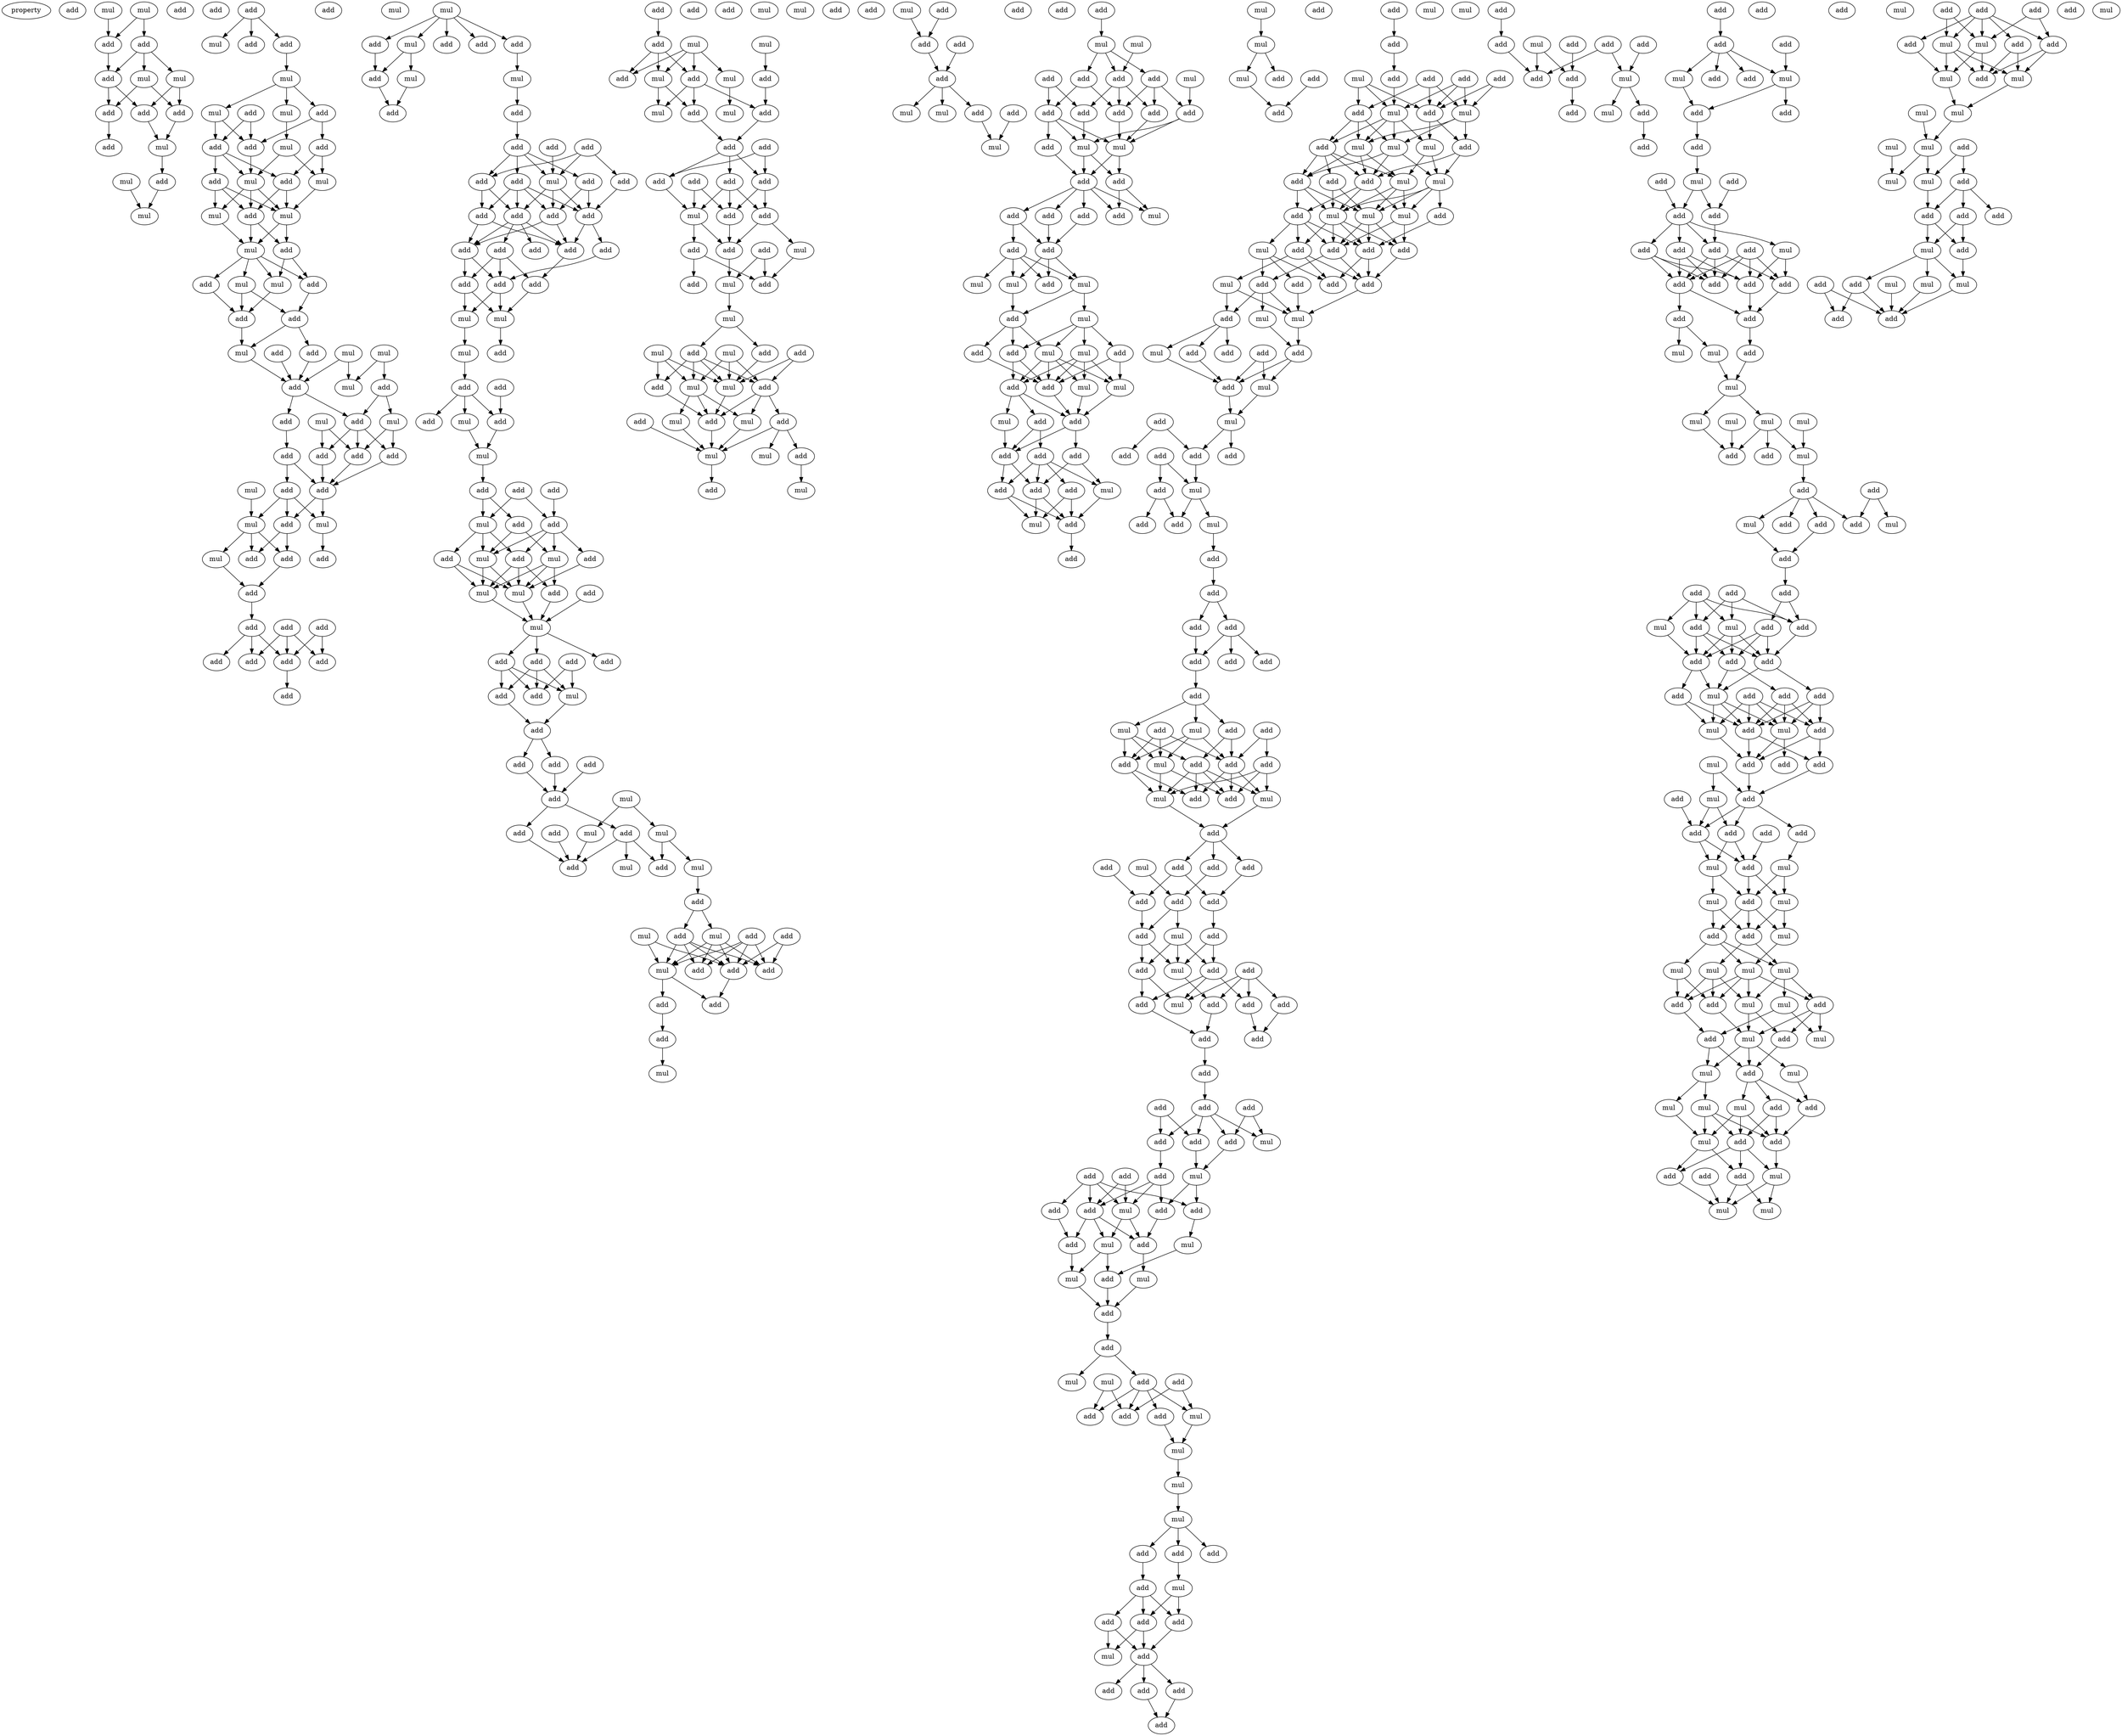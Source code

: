 digraph {
    node [fontcolor=black]
    property [mul=2,lf=1.5]
    0 [ label = add ];
    1 [ label = mul ];
    2 [ label = mul ];
    3 [ label = add ];
    4 [ label = add ];
    5 [ label = mul ];
    6 [ label = add ];
    7 [ label = mul ];
    8 [ label = add ];
    9 [ label = add ];
    10 [ label = add ];
    11 [ label = add ];
    12 [ label = mul ];
    13 [ label = mul ];
    14 [ label = add ];
    15 [ label = add ];
    16 [ label = mul ];
    17 [ label = add ];
    18 [ label = add ];
    19 [ label = mul ];
    20 [ label = add ];
    21 [ label = add ];
    22 [ label = add ];
    23 [ label = mul ];
    24 [ label = mul ];
    25 [ label = add ];
    26 [ label = mul ];
    27 [ label = add ];
    28 [ label = mul ];
    29 [ label = add ];
    30 [ label = add ];
    31 [ label = add ];
    32 [ label = add ];
    33 [ label = add ];
    34 [ label = mul ];
    35 [ label = mul ];
    36 [ label = mul ];
    37 [ label = add ];
    38 [ label = mul ];
    39 [ label = add ];
    40 [ label = mul ];
    41 [ label = add ];
    42 [ label = mul ];
    43 [ label = add ];
    44 [ label = mul ];
    45 [ label = mul ];
    46 [ label = add ];
    47 [ label = add ];
    48 [ label = mul ];
    49 [ label = add ];
    50 [ label = mul ];
    51 [ label = mul ];
    52 [ label = add ];
    53 [ label = add ];
    54 [ label = add ];
    55 [ label = mul ];
    56 [ label = add ];
    57 [ label = add ];
    58 [ label = mul ];
    59 [ label = mul ];
    60 [ label = add ];
    61 [ label = add ];
    62 [ label = add ];
    63 [ label = add ];
    64 [ label = add ];
    65 [ label = mul ];
    66 [ label = add ];
    67 [ label = add ];
    68 [ label = mul ];
    69 [ label = mul ];
    70 [ label = add ];
    71 [ label = add ];
    72 [ label = mul ];
    73 [ label = add ];
    74 [ label = add ];
    75 [ label = add ];
    76 [ label = add ];
    77 [ label = add ];
    78 [ label = add ];
    79 [ label = add ];
    80 [ label = add ];
    81 [ label = add ];
    82 [ label = add ];
    83 [ label = mul ];
    84 [ label = mul ];
    85 [ label = add ];
    86 [ label = add ];
    87 [ label = add ];
    88 [ label = add ];
    89 [ label = add ];
    90 [ label = mul ];
    91 [ label = mul ];
    92 [ label = add ];
    93 [ label = add ];
    94 [ label = add ];
    95 [ label = add ];
    96 [ label = add ];
    97 [ label = add ];
    98 [ label = mul ];
    99 [ label = add ];
    100 [ label = add ];
    101 [ label = add ];
    102 [ label = add ];
    103 [ label = add ];
    104 [ label = add ];
    105 [ label = add ];
    106 [ label = add ];
    107 [ label = add ];
    108 [ label = add ];
    109 [ label = add ];
    110 [ label = add ];
    111 [ label = add ];
    112 [ label = add ];
    113 [ label = add ];
    114 [ label = mul ];
    115 [ label = mul ];
    116 [ label = mul ];
    117 [ label = add ];
    118 [ label = add ];
    119 [ label = add ];
    120 [ label = add ];
    121 [ label = add ];
    122 [ label = mul ];
    123 [ label = mul ];
    124 [ label = add ];
    125 [ label = add ];
    126 [ label = add ];
    127 [ label = mul ];
    128 [ label = add ];
    129 [ label = add ];
    130 [ label = add ];
    131 [ label = mul ];
    132 [ label = add ];
    133 [ label = add ];
    134 [ label = mul ];
    135 [ label = add ];
    136 [ label = mul ];
    137 [ label = add ];
    138 [ label = mul ];
    139 [ label = mul ];
    140 [ label = add ];
    141 [ label = add ];
    142 [ label = add ];
    143 [ label = add ];
    144 [ label = add ];
    145 [ label = mul ];
    146 [ label = add ];
    147 [ label = add ];
    148 [ label = add ];
    149 [ label = add ];
    150 [ label = add ];
    151 [ label = add ];
    152 [ label = mul ];
    153 [ label = mul ];
    154 [ label = add ];
    155 [ label = add ];
    156 [ label = mul ];
    157 [ label = add ];
    158 [ label = add ];
    159 [ label = mul ];
    160 [ label = mul ];
    161 [ label = add ];
    162 [ label = add ];
    163 [ label = mul ];
    164 [ label = mul ];
    165 [ label = add ];
    166 [ label = add ];
    167 [ label = add ];
    168 [ label = mul ];
    169 [ label = add ];
    170 [ label = add ];
    171 [ label = add ];
    172 [ label = add ];
    173 [ label = add ];
    174 [ label = add ];
    175 [ label = mul ];
    176 [ label = add ];
    177 [ label = add ];
    178 [ label = mul ];
    179 [ label = mul ];
    180 [ label = add ];
    181 [ label = mul ];
    182 [ label = add ];
    183 [ label = add ];
    184 [ label = mul ];
    185 [ label = add ];
    186 [ label = mul ];
    187 [ label = add ];
    188 [ label = mul ];
    189 [ label = add ];
    190 [ label = add ];
    191 [ label = add ];
    192 [ label = add ];
    193 [ label = add ];
    194 [ label = add ];
    195 [ label = mul ];
    196 [ label = add ];
    197 [ label = add ];
    198 [ label = add ];
    199 [ label = add ];
    200 [ label = mul ];
    201 [ label = add ];
    202 [ label = add ];
    203 [ label = add ];
    204 [ label = mul ];
    205 [ label = add ];
    206 [ label = add ];
    207 [ label = mul ];
    208 [ label = mul ];
    209 [ label = mul ];
    210 [ label = add ];
    211 [ label = mul ];
    212 [ label = add ];
    213 [ label = add ];
    214 [ label = add ];
    215 [ label = mul ];
    216 [ label = mul ];
    217 [ label = add ];
    218 [ label = mul ];
    219 [ label = add ];
    220 [ label = mul ];
    221 [ label = add ];
    222 [ label = add ];
    223 [ label = add ];
    224 [ label = mul ];
    225 [ label = mul ];
    226 [ label = mul ];
    227 [ label = add ];
    228 [ label = mul ];
    229 [ label = add ];
    230 [ label = add ];
    231 [ label = mul ];
    232 [ label = add ];
    233 [ label = add ];
    234 [ label = add ];
    235 [ label = add ];
    236 [ label = add ];
    237 [ label = mul ];
    238 [ label = mul ];
    239 [ label = add ];
    240 [ label = add ];
    241 [ label = add ];
    242 [ label = mul ];
    243 [ label = add ];
    244 [ label = mul ];
    245 [ label = mul ];
    246 [ label = mul ];
    247 [ label = add ];
    248 [ label = add ];
    249 [ label = add ];
    250 [ label = add ];
    251 [ label = add ];
    252 [ label = add ];
    253 [ label = add ];
    254 [ label = add ];
    255 [ label = add ];
    256 [ label = mul ];
    257 [ label = mul ];
    258 [ label = add ];
    259 [ label = add ];
    260 [ label = add ];
    261 [ label = add ];
    262 [ label = mul ];
    263 [ label = add ];
    264 [ label = add ];
    265 [ label = add ];
    266 [ label = add ];
    267 [ label = add ];
    268 [ label = mul ];
    269 [ label = mul ];
    270 [ label = add ];
    271 [ label = mul ];
    272 [ label = add ];
    273 [ label = mul ];
    274 [ label = add ];
    275 [ label = add ];
    276 [ label = mul ];
    277 [ label = mul ];
    278 [ label = add ];
    279 [ label = add ];
    280 [ label = add ];
    281 [ label = mul ];
    282 [ label = mul ];
    283 [ label = add ];
    284 [ label = add ];
    285 [ label = mul ];
    286 [ label = add ];
    287 [ label = add ];
    288 [ label = add ];
    289 [ label = mul ];
    290 [ label = add ];
    291 [ label = add ];
    292 [ label = add ];
    293 [ label = add ];
    294 [ label = mul ];
    295 [ label = mul ];
    296 [ label = add ];
    297 [ label = mul ];
    298 [ label = mul ];
    299 [ label = add ];
    300 [ label = add ];
    301 [ label = add ];
    302 [ label = add ];
    303 [ label = add ];
    304 [ label = add ];
    305 [ label = add ];
    306 [ label = add ];
    307 [ label = add ];
    308 [ label = mul ];
    309 [ label = add ];
    310 [ label = add ];
    311 [ label = add ];
    312 [ label = mul ];
    313 [ label = mul ];
    314 [ label = add ];
    315 [ label = mul ];
    316 [ label = mul ];
    317 [ label = add ];
    318 [ label = mul ];
    319 [ label = add ];
    320 [ label = add ];
    321 [ label = add ];
    322 [ label = mul ];
    323 [ label = mul ];
    324 [ label = mul ];
    325 [ label = add ];
    326 [ label = mul ];
    327 [ label = add ];
    328 [ label = mul ];
    329 [ label = add ];
    330 [ label = mul ];
    331 [ label = add ];
    332 [ label = add ];
    333 [ label = add ];
    334 [ label = mul ];
    335 [ label = add ];
    336 [ label = add ];
    337 [ label = add ];
    338 [ label = add ];
    339 [ label = mul ];
    340 [ label = add ];
    341 [ label = mul ];
    342 [ label = add ];
    343 [ label = add ];
    344 [ label = add ];
    345 [ label = add ];
    346 [ label = mul ];
    347 [ label = add ];
    348 [ label = mul ];
    349 [ label = add ];
    350 [ label = mul ];
    351 [ label = add ];
    352 [ label = add ];
    353 [ label = add ];
    354 [ label = add ];
    355 [ label = mul ];
    356 [ label = add ];
    357 [ label = mul ];
    358 [ label = add ];
    359 [ label = add ];
    360 [ label = add ];
    361 [ label = add ];
    362 [ label = add ];
    363 [ label = add ];
    364 [ label = mul ];
    365 [ label = add ];
    366 [ label = add ];
    367 [ label = add ];
    368 [ label = add ];
    369 [ label = mul ];
    370 [ label = add ];
    371 [ label = mul ];
    372 [ label = add ];
    373 [ label = add ];
    374 [ label = add ];
    375 [ label = add ];
    376 [ label = add ];
    377 [ label = mul ];
    378 [ label = add ];
    379 [ label = add ];
    380 [ label = mul ];
    381 [ label = mul ];
    382 [ label = add ];
    383 [ label = add ];
    384 [ label = add ];
    385 [ label = add ];
    386 [ label = add ];
    387 [ label = mul ];
    388 [ label = add ];
    389 [ label = add ];
    390 [ label = add ];
    391 [ label = add ];
    392 [ label = add ];
    393 [ label = mul ];
    394 [ label = add ];
    395 [ label = add ];
    396 [ label = add ];
    397 [ label = mul ];
    398 [ label = add ];
    399 [ label = add ];
    400 [ label = add ];
    401 [ label = add ];
    402 [ label = add ];
    403 [ label = mul ];
    404 [ label = add ];
    405 [ label = add ];
    406 [ label = add ];
    407 [ label = add ];
    408 [ label = add ];
    409 [ label = add ];
    410 [ label = add ];
    411 [ label = add ];
    412 [ label = add ];
    413 [ label = mul ];
    414 [ label = mul ];
    415 [ label = add ];
    416 [ label = add ];
    417 [ label = add ];
    418 [ label = mul ];
    419 [ label = add ];
    420 [ label = add ];
    421 [ label = add ];
    422 [ label = add ];
    423 [ label = add ];
    424 [ label = add ];
    425 [ label = mul ];
    426 [ label = mul ];
    427 [ label = mul ];
    428 [ label = add ];
    429 [ label = mul ];
    430 [ label = mul ];
    431 [ label = add ];
    432 [ label = add ];
    433 [ label = mul ];
    434 [ label = add ];
    435 [ label = add ];
    436 [ label = mul ];
    437 [ label = add ];
    438 [ label = add ];
    439 [ label = mul ];
    440 [ label = add ];
    441 [ label = mul ];
    442 [ label = mul ];
    443 [ label = mul ];
    444 [ label = add ];
    445 [ label = add ];
    446 [ label = add ];
    447 [ label = mul ];
    448 [ label = add ];
    449 [ label = add ];
    450 [ label = add ];
    451 [ label = add ];
    452 [ label = mul ];
    453 [ label = add ];
    454 [ label = add ];
    455 [ label = add ];
    456 [ label = add ];
    457 [ label = add ];
    458 [ label = add ];
    459 [ label = add ];
    460 [ label = add ];
    461 [ label = mul ];
    462 [ label = add ];
    463 [ label = add ];
    464 [ label = add ];
    465 [ label = mul ];
    466 [ label = add ];
    467 [ label = add ];
    468 [ label = add ];
    469 [ label = mul ];
    470 [ label = add ];
    471 [ label = add ];
    472 [ label = add ];
    473 [ label = add ];
    474 [ label = add ];
    475 [ label = mul ];
    476 [ label = add ];
    477 [ label = mul ];
    478 [ label = add ];
    479 [ label = add ];
    480 [ label = add ];
    481 [ label = add ];
    482 [ label = add ];
    483 [ label = mul ];
    484 [ label = mul ];
    485 [ label = add ];
    486 [ label = add ];
    487 [ label = add ];
    488 [ label = add ];
    489 [ label = add ];
    490 [ label = add ];
    491 [ label = add ];
    492 [ label = add ];
    493 [ label = mul ];
    494 [ label = add ];
    495 [ label = add ];
    496 [ label = add ];
    497 [ label = add ];
    498 [ label = add ];
    499 [ label = add ];
    500 [ label = mul ];
    501 [ label = add ];
    502 [ label = mul ];
    503 [ label = mul ];
    504 [ label = mul ];
    505 [ label = mul ];
    506 [ label = mul ];
    507 [ label = mul ];
    508 [ label = add ];
    509 [ label = add ];
    510 [ label = mul ];
    511 [ label = add ];
    512 [ label = add ];
    513 [ label = add ];
    514 [ label = mul ];
    515 [ label = add ];
    516 [ label = add ];
    517 [ label = mul ];
    518 [ label = add ];
    519 [ label = add ];
    520 [ label = add ];
    521 [ label = add ];
    522 [ label = add ];
    523 [ label = add ];
    524 [ label = mul ];
    525 [ label = mul ];
    526 [ label = add ];
    527 [ label = add ];
    528 [ label = add ];
    529 [ label = add ];
    530 [ label = add ];
    531 [ label = add ];
    532 [ label = add ];
    533 [ label = add ];
    534 [ label = mul ];
    535 [ label = add ];
    536 [ label = add ];
    537 [ label = mul ];
    538 [ label = mul ];
    539 [ label = add ];
    540 [ label = add ];
    541 [ label = add ];
    542 [ label = mul ];
    543 [ label = add ];
    544 [ label = add ];
    545 [ label = mul ];
    546 [ label = add ];
    547 [ label = add ];
    548 [ label = add ];
    549 [ label = add ];
    550 [ label = mul ];
    551 [ label = mul ];
    552 [ label = add ];
    553 [ label = mul ];
    554 [ label = add ];
    555 [ label = mul ];
    556 [ label = add ];
    557 [ label = mul ];
    558 [ label = add ];
    559 [ label = mul ];
    560 [ label = mul ];
    561 [ label = mul ];
    562 [ label = mul ];
    563 [ label = add ];
    564 [ label = add ];
    565 [ label = mul ];
    566 [ label = mul ];
    567 [ label = add ];
    568 [ label = mul ];
    569 [ label = add ];
    570 [ label = add ];
    571 [ label = mul ];
    572 [ label = mul ];
    573 [ label = add ];
    574 [ label = mul ];
    575 [ label = add ];
    576 [ label = mul ];
    577 [ label = mul ];
    578 [ label = add ];
    579 [ label = mul ];
    580 [ label = add ];
    581 [ label = add ];
    582 [ label = mul ];
    583 [ label = add ];
    584 [ label = mul ];
    585 [ label = add ];
    586 [ label = add ];
    587 [ label = mul ];
    588 [ label = mul ];
    589 [ label = add ];
    590 [ label = add ];
    591 [ label = add ];
    592 [ label = mul ];
    593 [ label = add ];
    594 [ label = mul ];
    595 [ label = add ];
    596 [ label = add ];
    597 [ label = mul ];
    598 [ label = mul ];
    599 [ label = add ];
    600 [ label = mul ];
    601 [ label = mul ];
    602 [ label = add ];
    603 [ label = mul ];
    604 [ label = mul ];
    605 [ label = add ];
    606 [ label = add ];
    607 [ label = mul ];
    608 [ label = mul ];
    609 [ label = add ];
    610 [ label = add ];
    611 [ label = add ];
    612 [ label = mul ];
    613 [ label = add ];
    614 [ label = mul ];
    615 [ label = mul ];
    616 [ label = add ];
    617 [ label = add ];
    618 [ label = mul ];
    619 [ label = add ];
    620 [ label = add ];
    621 [ label = mul ];
    1 -> 3 [ name = 0 ];
    2 -> 3 [ name = 1 ];
    2 -> 4 [ name = 2 ];
    3 -> 6 [ name = 3 ];
    4 -> 5 [ name = 4 ];
    4 -> 6 [ name = 5 ];
    4 -> 7 [ name = 6 ];
    5 -> 9 [ name = 7 ];
    5 -> 10 [ name = 8 ];
    6 -> 8 [ name = 9 ];
    6 -> 10 [ name = 10 ];
    7 -> 8 [ name = 11 ];
    7 -> 9 [ name = 12 ];
    8 -> 11 [ name = 13 ];
    9 -> 12 [ name = 14 ];
    10 -> 12 [ name = 15 ];
    12 -> 14 [ name = 16 ];
    13 -> 16 [ name = 17 ];
    14 -> 16 [ name = 18 ];
    18 -> 19 [ name = 19 ];
    18 -> 20 [ name = 20 ];
    18 -> 22 [ name = 21 ];
    22 -> 23 [ name = 22 ];
    23 -> 24 [ name = 23 ];
    23 -> 25 [ name = 24 ];
    23 -> 26 [ name = 25 ];
    24 -> 28 [ name = 26 ];
    25 -> 29 [ name = 27 ];
    25 -> 30 [ name = 28 ];
    26 -> 29 [ name = 29 ];
    26 -> 31 [ name = 30 ];
    27 -> 29 [ name = 31 ];
    27 -> 31 [ name = 32 ];
    28 -> 34 [ name = 33 ];
    28 -> 35 [ name = 34 ];
    29 -> 34 [ name = 35 ];
    30 -> 32 [ name = 36 ];
    30 -> 35 [ name = 37 ];
    31 -> 32 [ name = 38 ];
    31 -> 33 [ name = 39 ];
    31 -> 34 [ name = 40 ];
    32 -> 36 [ name = 41 ];
    32 -> 37 [ name = 42 ];
    33 -> 36 [ name = 43 ];
    33 -> 37 [ name = 44 ];
    33 -> 38 [ name = 45 ];
    34 -> 36 [ name = 46 ];
    34 -> 37 [ name = 47 ];
    34 -> 38 [ name = 48 ];
    35 -> 36 [ name = 49 ];
    36 -> 39 [ name = 50 ];
    36 -> 40 [ name = 51 ];
    37 -> 39 [ name = 52 ];
    37 -> 40 [ name = 53 ];
    38 -> 40 [ name = 54 ];
    39 -> 41 [ name = 55 ];
    39 -> 45 [ name = 56 ];
    40 -> 41 [ name = 57 ];
    40 -> 43 [ name = 58 ];
    40 -> 44 [ name = 59 ];
    40 -> 45 [ name = 60 ];
    41 -> 46 [ name = 61 ];
    43 -> 47 [ name = 62 ];
    44 -> 46 [ name = 63 ];
    44 -> 47 [ name = 64 ];
    45 -> 47 [ name = 65 ];
    46 -> 49 [ name = 66 ];
    46 -> 50 [ name = 67 ];
    47 -> 50 [ name = 68 ];
    48 -> 54 [ name = 69 ];
    48 -> 55 [ name = 70 ];
    49 -> 54 [ name = 71 ];
    50 -> 54 [ name = 72 ];
    51 -> 53 [ name = 73 ];
    51 -> 55 [ name = 74 ];
    52 -> 54 [ name = 75 ];
    53 -> 57 [ name = 76 ];
    53 -> 59 [ name = 77 ];
    54 -> 56 [ name = 78 ];
    54 -> 57 [ name = 79 ];
    56 -> 60 [ name = 80 ];
    57 -> 61 [ name = 81 ];
    57 -> 62 [ name = 82 ];
    57 -> 63 [ name = 83 ];
    58 -> 62 [ name = 84 ];
    58 -> 63 [ name = 85 ];
    59 -> 61 [ name = 86 ];
    59 -> 63 [ name = 87 ];
    60 -> 64 [ name = 88 ];
    60 -> 66 [ name = 89 ];
    61 -> 66 [ name = 90 ];
    62 -> 66 [ name = 91 ];
    63 -> 66 [ name = 92 ];
    64 -> 67 [ name = 93 ];
    64 -> 68 [ name = 94 ];
    64 -> 69 [ name = 95 ];
    65 -> 68 [ name = 96 ];
    66 -> 67 [ name = 97 ];
    66 -> 69 [ name = 98 ];
    67 -> 70 [ name = 99 ];
    67 -> 73 [ name = 100 ];
    68 -> 70 [ name = 101 ];
    68 -> 72 [ name = 102 ];
    68 -> 73 [ name = 103 ];
    69 -> 71 [ name = 104 ];
    72 -> 74 [ name = 105 ];
    73 -> 74 [ name = 106 ];
    74 -> 77 [ name = 107 ];
    75 -> 78 [ name = 108 ];
    75 -> 79 [ name = 109 ];
    75 -> 80 [ name = 110 ];
    76 -> 79 [ name = 111 ];
    76 -> 80 [ name = 112 ];
    77 -> 78 [ name = 113 ];
    77 -> 79 [ name = 114 ];
    77 -> 81 [ name = 115 ];
    79 -> 82 [ name = 116 ];
    83 -> 84 [ name = 117 ];
    83 -> 85 [ name = 118 ];
    83 -> 86 [ name = 119 ];
    83 -> 87 [ name = 120 ];
    83 -> 88 [ name = 121 ];
    84 -> 89 [ name = 122 ];
    84 -> 90 [ name = 123 ];
    85 -> 91 [ name = 124 ];
    88 -> 89 [ name = 125 ];
    89 -> 92 [ name = 126 ];
    90 -> 92 [ name = 127 ];
    91 -> 93 [ name = 128 ];
    93 -> 94 [ name = 129 ];
    94 -> 98 [ name = 130 ];
    94 -> 99 [ name = 131 ];
    94 -> 100 [ name = 132 ];
    94 -> 101 [ name = 133 ];
    95 -> 97 [ name = 134 ];
    95 -> 98 [ name = 135 ];
    95 -> 100 [ name = 136 ];
    96 -> 98 [ name = 137 ];
    97 -> 105 [ name = 138 ];
    98 -> 103 [ name = 139 ];
    98 -> 104 [ name = 140 ];
    98 -> 105 [ name = 141 ];
    99 -> 102 [ name = 142 ];
    99 -> 103 [ name = 143 ];
    99 -> 104 [ name = 144 ];
    99 -> 105 [ name = 145 ];
    100 -> 102 [ name = 146 ];
    100 -> 103 [ name = 147 ];
    101 -> 104 [ name = 148 ];
    101 -> 105 [ name = 149 ];
    102 -> 106 [ name = 150 ];
    102 -> 110 [ name = 151 ];
    103 -> 106 [ name = 152 ];
    103 -> 107 [ name = 153 ];
    103 -> 109 [ name = 154 ];
    103 -> 110 [ name = 155 ];
    104 -> 106 [ name = 156 ];
    104 -> 110 [ name = 157 ];
    105 -> 106 [ name = 158 ];
    105 -> 108 [ name = 159 ];
    106 -> 113 [ name = 160 ];
    107 -> 111 [ name = 161 ];
    107 -> 112 [ name = 162 ];
    107 -> 113 [ name = 163 ];
    108 -> 112 [ name = 164 ];
    110 -> 111 [ name = 165 ];
    110 -> 112 [ name = 166 ];
    111 -> 114 [ name = 167 ];
    111 -> 115 [ name = 168 ];
    112 -> 114 [ name = 169 ];
    112 -> 115 [ name = 170 ];
    113 -> 115 [ name = 171 ];
    114 -> 116 [ name = 172 ];
    115 -> 117 [ name = 173 ];
    116 -> 119 [ name = 174 ];
    118 -> 120 [ name = 175 ];
    119 -> 120 [ name = 176 ];
    119 -> 121 [ name = 177 ];
    119 -> 122 [ name = 178 ];
    120 -> 123 [ name = 179 ];
    122 -> 123 [ name = 180 ];
    123 -> 126 [ name = 181 ];
    124 -> 128 [ name = 182 ];
    125 -> 127 [ name = 183 ];
    125 -> 128 [ name = 184 ];
    126 -> 127 [ name = 185 ];
    126 -> 129 [ name = 186 ];
    127 -> 130 [ name = 187 ];
    127 -> 132 [ name = 188 ];
    127 -> 134 [ name = 189 ];
    128 -> 130 [ name = 190 ];
    128 -> 131 [ name = 191 ];
    128 -> 133 [ name = 192 ];
    128 -> 134 [ name = 193 ];
    129 -> 131 [ name = 194 ];
    129 -> 134 [ name = 195 ];
    130 -> 135 [ name = 196 ];
    130 -> 136 [ name = 197 ];
    130 -> 138 [ name = 198 ];
    131 -> 135 [ name = 199 ];
    131 -> 136 [ name = 200 ];
    131 -> 138 [ name = 201 ];
    132 -> 136 [ name = 202 ];
    132 -> 138 [ name = 203 ];
    133 -> 138 [ name = 204 ];
    134 -> 136 [ name = 205 ];
    134 -> 138 [ name = 206 ];
    135 -> 139 [ name = 207 ];
    136 -> 139 [ name = 208 ];
    137 -> 139 [ name = 209 ];
    138 -> 139 [ name = 210 ];
    139 -> 140 [ name = 211 ];
    139 -> 141 [ name = 212 ];
    139 -> 143 [ name = 213 ];
    141 -> 144 [ name = 214 ];
    141 -> 145 [ name = 215 ];
    141 -> 146 [ name = 216 ];
    142 -> 144 [ name = 217 ];
    142 -> 145 [ name = 218 ];
    143 -> 144 [ name = 219 ];
    143 -> 145 [ name = 220 ];
    143 -> 146 [ name = 221 ];
    145 -> 147 [ name = 222 ];
    146 -> 147 [ name = 223 ];
    147 -> 148 [ name = 224 ];
    147 -> 150 [ name = 225 ];
    148 -> 151 [ name = 226 ];
    149 -> 151 [ name = 227 ];
    150 -> 151 [ name = 228 ];
    151 -> 155 [ name = 229 ];
    151 -> 157 [ name = 230 ];
    152 -> 153 [ name = 231 ];
    152 -> 156 [ name = 232 ];
    153 -> 158 [ name = 233 ];
    153 -> 160 [ name = 234 ];
    154 -> 161 [ name = 235 ];
    155 -> 158 [ name = 236 ];
    155 -> 159 [ name = 237 ];
    155 -> 161 [ name = 238 ];
    156 -> 161 [ name = 239 ];
    157 -> 161 [ name = 240 ];
    160 -> 162 [ name = 241 ];
    162 -> 164 [ name = 242 ];
    162 -> 166 [ name = 243 ];
    163 -> 168 [ name = 244 ];
    163 -> 169 [ name = 245 ];
    164 -> 168 [ name = 246 ];
    164 -> 169 [ name = 247 ];
    164 -> 170 [ name = 248 ];
    164 -> 171 [ name = 249 ];
    165 -> 168 [ name = 250 ];
    165 -> 169 [ name = 251 ];
    165 -> 170 [ name = 252 ];
    165 -> 171 [ name = 253 ];
    166 -> 168 [ name = 254 ];
    166 -> 169 [ name = 255 ];
    166 -> 170 [ name = 256 ];
    166 -> 171 [ name = 257 ];
    167 -> 169 [ name = 258 ];
    167 -> 171 [ name = 259 ];
    168 -> 172 [ name = 260 ];
    168 -> 173 [ name = 261 ];
    169 -> 173 [ name = 262 ];
    172 -> 174 [ name = 263 ];
    174 -> 175 [ name = 264 ];
    176 -> 177 [ name = 265 ];
    177 -> 182 [ name = 266 ];
    177 -> 183 [ name = 267 ];
    177 -> 184 [ name = 268 ];
    178 -> 181 [ name = 269 ];
    178 -> 182 [ name = 270 ];
    178 -> 183 [ name = 271 ];
    178 -> 184 [ name = 272 ];
    179 -> 180 [ name = 273 ];
    180 -> 187 [ name = 274 ];
    181 -> 188 [ name = 275 ];
    182 -> 185 [ name = 276 ];
    182 -> 186 [ name = 277 ];
    182 -> 187 [ name = 278 ];
    184 -> 185 [ name = 279 ];
    184 -> 186 [ name = 280 ];
    185 -> 189 [ name = 281 ];
    187 -> 189 [ name = 282 ];
    189 -> 191 [ name = 283 ];
    189 -> 192 [ name = 284 ];
    189 -> 194 [ name = 285 ];
    190 -> 192 [ name = 286 ];
    190 -> 194 [ name = 287 ];
    191 -> 195 [ name = 288 ];
    191 -> 196 [ name = 289 ];
    191 -> 198 [ name = 290 ];
    192 -> 195 [ name = 291 ];
    193 -> 195 [ name = 292 ];
    193 -> 196 [ name = 293 ];
    194 -> 196 [ name = 294 ];
    194 -> 198 [ name = 295 ];
    195 -> 201 [ name = 296 ];
    195 -> 202 [ name = 297 ];
    196 -> 201 [ name = 298 ];
    198 -> 200 [ name = 299 ];
    198 -> 201 [ name = 300 ];
    199 -> 203 [ name = 301 ];
    199 -> 204 [ name = 302 ];
    200 -> 203 [ name = 303 ];
    201 -> 204 [ name = 304 ];
    202 -> 203 [ name = 305 ];
    202 -> 206 [ name = 306 ];
    204 -> 208 [ name = 307 ];
    208 -> 212 [ name = 308 ];
    208 -> 213 [ name = 309 ];
    209 -> 214 [ name = 310 ];
    209 -> 215 [ name = 311 ];
    209 -> 216 [ name = 312 ];
    210 -> 215 [ name = 313 ];
    210 -> 217 [ name = 314 ];
    211 -> 215 [ name = 315 ];
    211 -> 216 [ name = 316 ];
    211 -> 217 [ name = 317 ];
    212 -> 215 [ name = 318 ];
    213 -> 214 [ name = 319 ];
    213 -> 215 [ name = 320 ];
    213 -> 216 [ name = 321 ];
    213 -> 217 [ name = 322 ];
    214 -> 219 [ name = 323 ];
    215 -> 219 [ name = 324 ];
    216 -> 218 [ name = 325 ];
    216 -> 219 [ name = 326 ];
    216 -> 220 [ name = 327 ];
    217 -> 218 [ name = 328 ];
    217 -> 219 [ name = 329 ];
    217 -> 222 [ name = 330 ];
    218 -> 225 [ name = 331 ];
    219 -> 225 [ name = 332 ];
    220 -> 225 [ name = 333 ];
    221 -> 225 [ name = 334 ];
    222 -> 223 [ name = 335 ];
    222 -> 224 [ name = 336 ];
    222 -> 225 [ name = 337 ];
    223 -> 226 [ name = 338 ];
    225 -> 227 [ name = 339 ];
    231 -> 233 [ name = 340 ];
    232 -> 233 [ name = 341 ];
    233 -> 236 [ name = 342 ];
    234 -> 236 [ name = 343 ];
    236 -> 237 [ name = 344 ];
    236 -> 238 [ name = 345 ];
    236 -> 239 [ name = 346 ];
    239 -> 242 [ name = 347 ];
    240 -> 242 [ name = 348 ];
    243 -> 245 [ name = 349 ];
    244 -> 250 [ name = 350 ];
    245 -> 248 [ name = 351 ];
    245 -> 249 [ name = 352 ];
    245 -> 250 [ name = 353 ];
    246 -> 252 [ name = 354 ];
    247 -> 253 [ name = 355 ];
    247 -> 254 [ name = 356 ];
    248 -> 251 [ name = 357 ];
    248 -> 252 [ name = 358 ];
    248 -> 255 [ name = 359 ];
    249 -> 251 [ name = 360 ];
    249 -> 254 [ name = 361 ];
    250 -> 251 [ name = 362 ];
    250 -> 253 [ name = 363 ];
    250 -> 255 [ name = 364 ];
    251 -> 257 [ name = 365 ];
    252 -> 256 [ name = 366 ];
    252 -> 257 [ name = 367 ];
    253 -> 256 [ name = 368 ];
    254 -> 256 [ name = 369 ];
    254 -> 257 [ name = 370 ];
    254 -> 258 [ name = 371 ];
    255 -> 257 [ name = 372 ];
    256 -> 259 [ name = 373 ];
    256 -> 260 [ name = 374 ];
    257 -> 259 [ name = 375 ];
    257 -> 260 [ name = 376 ];
    258 -> 259 [ name = 377 ];
    259 -> 261 [ name = 378 ];
    259 -> 262 [ name = 379 ];
    259 -> 263 [ name = 380 ];
    259 -> 264 [ name = 381 ];
    259 -> 265 [ name = 382 ];
    260 -> 262 [ name = 383 ];
    260 -> 265 [ name = 384 ];
    261 -> 266 [ name = 385 ];
    263 -> 266 [ name = 386 ];
    264 -> 266 [ name = 387 ];
    264 -> 267 [ name = 388 ];
    266 -> 268 [ name = 389 ];
    266 -> 270 [ name = 390 ];
    266 -> 271 [ name = 391 ];
    267 -> 268 [ name = 392 ];
    267 -> 269 [ name = 393 ];
    267 -> 270 [ name = 394 ];
    267 -> 271 [ name = 395 ];
    268 -> 272 [ name = 396 ];
    268 -> 273 [ name = 397 ];
    271 -> 272 [ name = 398 ];
    272 -> 274 [ name = 399 ];
    272 -> 277 [ name = 400 ];
    272 -> 278 [ name = 401 ];
    273 -> 275 [ name = 402 ];
    273 -> 276 [ name = 403 ];
    273 -> 277 [ name = 404 ];
    273 -> 278 [ name = 405 ];
    274 -> 279 [ name = 406 ];
    275 -> 279 [ name = 407 ];
    275 -> 281 [ name = 408 ];
    276 -> 279 [ name = 409 ];
    276 -> 280 [ name = 410 ];
    276 -> 281 [ name = 411 ];
    276 -> 282 [ name = 412 ];
    277 -> 279 [ name = 413 ];
    277 -> 280 [ name = 414 ];
    277 -> 281 [ name = 415 ];
    277 -> 282 [ name = 416 ];
    278 -> 279 [ name = 417 ];
    278 -> 280 [ name = 418 ];
    279 -> 283 [ name = 419 ];
    280 -> 283 [ name = 420 ];
    280 -> 284 [ name = 421 ];
    280 -> 285 [ name = 422 ];
    281 -> 283 [ name = 423 ];
    282 -> 283 [ name = 424 ];
    283 -> 286 [ name = 425 ];
    283 -> 288 [ name = 426 ];
    284 -> 286 [ name = 427 ];
    284 -> 287 [ name = 428 ];
    285 -> 286 [ name = 429 ];
    286 -> 290 [ name = 430 ];
    286 -> 292 [ name = 431 ];
    287 -> 289 [ name = 432 ];
    287 -> 290 [ name = 433 ];
    287 -> 291 [ name = 434 ];
    287 -> 292 [ name = 435 ];
    288 -> 289 [ name = 436 ];
    288 -> 290 [ name = 437 ];
    289 -> 293 [ name = 438 ];
    290 -> 293 [ name = 439 ];
    290 -> 294 [ name = 440 ];
    291 -> 293 [ name = 441 ];
    291 -> 294 [ name = 442 ];
    292 -> 293 [ name = 443 ];
    292 -> 294 [ name = 444 ];
    293 -> 296 [ name = 445 ];
    295 -> 297 [ name = 446 ];
    297 -> 298 [ name = 447 ];
    297 -> 300 [ name = 448 ];
    298 -> 302 [ name = 449 ];
    301 -> 302 [ name = 450 ];
    303 -> 304 [ name = 451 ];
    304 -> 309 [ name = 452 ];
    305 -> 311 [ name = 453 ];
    305 -> 312 [ name = 454 ];
    306 -> 311 [ name = 455 ];
    306 -> 312 [ name = 456 ];
    306 -> 313 [ name = 457 ];
    307 -> 310 [ name = 458 ];
    307 -> 311 [ name = 459 ];
    307 -> 312 [ name = 460 ];
    308 -> 310 [ name = 461 ];
    308 -> 311 [ name = 462 ];
    308 -> 313 [ name = 463 ];
    309 -> 313 [ name = 464 ];
    310 -> 314 [ name = 465 ];
    310 -> 315 [ name = 466 ];
    310 -> 316 [ name = 467 ];
    311 -> 317 [ name = 468 ];
    311 -> 318 [ name = 469 ];
    312 -> 315 [ name = 470 ];
    312 -> 316 [ name = 471 ];
    312 -> 317 [ name = 472 ];
    313 -> 314 [ name = 473 ];
    313 -> 315 [ name = 474 ];
    313 -> 316 [ name = 475 ];
    313 -> 318 [ name = 476 ];
    314 -> 319 [ name = 477 ];
    314 -> 320 [ name = 478 ];
    314 -> 321 [ name = 479 ];
    314 -> 323 [ name = 480 ];
    315 -> 319 [ name = 481 ];
    315 -> 321 [ name = 482 ];
    315 -> 323 [ name = 483 ];
    316 -> 319 [ name = 484 ];
    316 -> 321 [ name = 485 ];
    316 -> 322 [ name = 486 ];
    317 -> 319 [ name = 487 ];
    317 -> 322 [ name = 488 ];
    318 -> 322 [ name = 489 ];
    318 -> 323 [ name = 490 ];
    319 -> 324 [ name = 491 ];
    319 -> 325 [ name = 492 ];
    319 -> 326 [ name = 493 ];
    320 -> 324 [ name = 494 ];
    320 -> 328 [ name = 495 ];
    321 -> 324 [ name = 496 ];
    321 -> 325 [ name = 497 ];
    321 -> 328 [ name = 498 ];
    322 -> 324 [ name = 499 ];
    322 -> 326 [ name = 500 ];
    322 -> 327 [ name = 501 ];
    322 -> 328 [ name = 502 ];
    323 -> 324 [ name = 503 ];
    323 -> 326 [ name = 504 ];
    323 -> 328 [ name = 505 ];
    324 -> 329 [ name = 506 ];
    324 -> 331 [ name = 507 ];
    324 -> 332 [ name = 508 ];
    324 -> 333 [ name = 509 ];
    325 -> 330 [ name = 510 ];
    325 -> 331 [ name = 511 ];
    325 -> 332 [ name = 512 ];
    325 -> 333 [ name = 513 ];
    326 -> 329 [ name = 514 ];
    326 -> 331 [ name = 515 ];
    327 -> 332 [ name = 516 ];
    328 -> 329 [ name = 517 ];
    328 -> 331 [ name = 518 ];
    328 -> 332 [ name = 519 ];
    329 -> 336 [ name = 520 ];
    330 -> 335 [ name = 521 ];
    330 -> 337 [ name = 522 ];
    330 -> 338 [ name = 523 ];
    331 -> 335 [ name = 524 ];
    331 -> 336 [ name = 525 ];
    332 -> 336 [ name = 526 ];
    332 -> 338 [ name = 527 ];
    333 -> 334 [ name = 528 ];
    333 -> 336 [ name = 529 ];
    333 -> 338 [ name = 530 ];
    334 -> 340 [ name = 531 ];
    334 -> 341 [ name = 532 ];
    335 -> 339 [ name = 533 ];
    335 -> 340 [ name = 534 ];
    335 -> 341 [ name = 535 ];
    336 -> 341 [ name = 536 ];
    337 -> 341 [ name = 537 ];
    339 -> 343 [ name = 538 ];
    340 -> 342 [ name = 539 ];
    340 -> 344 [ name = 540 ];
    340 -> 346 [ name = 541 ];
    341 -> 343 [ name = 542 ];
    343 -> 347 [ name = 543 ];
    343 -> 348 [ name = 544 ];
    344 -> 347 [ name = 545 ];
    345 -> 347 [ name = 546 ];
    345 -> 348 [ name = 547 ];
    346 -> 347 [ name = 548 ];
    347 -> 350 [ name = 549 ];
    348 -> 350 [ name = 550 ];
    349 -> 351 [ name = 551 ];
    349 -> 353 [ name = 552 ];
    350 -> 351 [ name = 553 ];
    350 -> 352 [ name = 554 ];
    351 -> 355 [ name = 555 ];
    354 -> 355 [ name = 556 ];
    354 -> 356 [ name = 557 ];
    355 -> 357 [ name = 558 ];
    355 -> 358 [ name = 559 ];
    356 -> 358 [ name = 560 ];
    356 -> 359 [ name = 561 ];
    357 -> 360 [ name = 562 ];
    360 -> 361 [ name = 563 ];
    361 -> 362 [ name = 564 ];
    361 -> 363 [ name = 565 ];
    362 -> 365 [ name = 566 ];
    362 -> 366 [ name = 567 ];
    362 -> 367 [ name = 568 ];
    363 -> 365 [ name = 569 ];
    365 -> 368 [ name = 570 ];
    368 -> 369 [ name = 571 ];
    368 -> 371 [ name = 572 ];
    368 -> 372 [ name = 573 ];
    369 -> 376 [ name = 574 ];
    369 -> 377 [ name = 575 ];
    369 -> 378 [ name = 576 ];
    370 -> 375 [ name = 577 ];
    370 -> 377 [ name = 578 ];
    370 -> 378 [ name = 579 ];
    371 -> 375 [ name = 580 ];
    371 -> 377 [ name = 581 ];
    371 -> 378 [ name = 582 ];
    372 -> 375 [ name = 583 ];
    372 -> 376 [ name = 584 ];
    373 -> 374 [ name = 585 ];
    373 -> 375 [ name = 586 ];
    374 -> 380 [ name = 587 ];
    374 -> 381 [ name = 588 ];
    374 -> 382 [ name = 589 ];
    375 -> 379 [ name = 590 ];
    375 -> 380 [ name = 591 ];
    375 -> 382 [ name = 592 ];
    376 -> 379 [ name = 593 ];
    376 -> 380 [ name = 594 ];
    376 -> 381 [ name = 595 ];
    376 -> 382 [ name = 596 ];
    377 -> 381 [ name = 597 ];
    377 -> 382 [ name = 598 ];
    378 -> 379 [ name = 599 ];
    378 -> 381 [ name = 600 ];
    380 -> 383 [ name = 601 ];
    381 -> 383 [ name = 602 ];
    383 -> 384 [ name = 603 ];
    383 -> 385 [ name = 604 ];
    383 -> 388 [ name = 605 ];
    384 -> 389 [ name = 606 ];
    385 -> 390 [ name = 607 ];
    386 -> 391 [ name = 608 ];
    387 -> 389 [ name = 609 ];
    388 -> 390 [ name = 610 ];
    388 -> 391 [ name = 611 ];
    389 -> 393 [ name = 612 ];
    389 -> 394 [ name = 613 ];
    390 -> 392 [ name = 614 ];
    391 -> 394 [ name = 615 ];
    392 -> 397 [ name = 616 ];
    392 -> 398 [ name = 617 ];
    393 -> 395 [ name = 618 ];
    393 -> 397 [ name = 619 ];
    393 -> 398 [ name = 620 ];
    394 -> 395 [ name = 621 ];
    394 -> 397 [ name = 622 ];
    395 -> 401 [ name = 623 ];
    395 -> 403 [ name = 624 ];
    396 -> 399 [ name = 625 ];
    396 -> 400 [ name = 626 ];
    396 -> 402 [ name = 627 ];
    396 -> 403 [ name = 628 ];
    397 -> 402 [ name = 629 ];
    398 -> 400 [ name = 630 ];
    398 -> 401 [ name = 631 ];
    398 -> 403 [ name = 632 ];
    399 -> 405 [ name = 633 ];
    400 -> 405 [ name = 634 ];
    401 -> 404 [ name = 635 ];
    402 -> 404 [ name = 636 ];
    404 -> 406 [ name = 637 ];
    406 -> 407 [ name = 638 ];
    407 -> 410 [ name = 639 ];
    407 -> 411 [ name = 640 ];
    407 -> 412 [ name = 641 ];
    407 -> 413 [ name = 642 ];
    408 -> 410 [ name = 643 ];
    408 -> 412 [ name = 644 ];
    409 -> 411 [ name = 645 ];
    409 -> 413 [ name = 646 ];
    410 -> 415 [ name = 647 ];
    411 -> 414 [ name = 648 ];
    412 -> 414 [ name = 649 ];
    414 -> 421 [ name = 650 ];
    414 -> 422 [ name = 651 ];
    415 -> 418 [ name = 652 ];
    415 -> 420 [ name = 653 ];
    415 -> 421 [ name = 654 ];
    416 -> 418 [ name = 655 ];
    416 -> 420 [ name = 656 ];
    417 -> 418 [ name = 657 ];
    417 -> 419 [ name = 658 ];
    417 -> 420 [ name = 659 ];
    417 -> 422 [ name = 660 ];
    418 -> 424 [ name = 661 ];
    418 -> 425 [ name = 662 ];
    419 -> 423 [ name = 663 ];
    420 -> 423 [ name = 664 ];
    420 -> 424 [ name = 665 ];
    420 -> 425 [ name = 666 ];
    421 -> 424 [ name = 667 ];
    422 -> 426 [ name = 668 ];
    423 -> 429 [ name = 669 ];
    424 -> 430 [ name = 670 ];
    425 -> 428 [ name = 671 ];
    425 -> 429 [ name = 672 ];
    426 -> 428 [ name = 673 ];
    428 -> 431 [ name = 674 ];
    429 -> 431 [ name = 675 ];
    430 -> 431 [ name = 676 ];
    431 -> 432 [ name = 677 ];
    432 -> 433 [ name = 678 ];
    432 -> 435 [ name = 679 ];
    434 -> 438 [ name = 680 ];
    434 -> 439 [ name = 681 ];
    435 -> 437 [ name = 682 ];
    435 -> 438 [ name = 683 ];
    435 -> 439 [ name = 684 ];
    435 -> 440 [ name = 685 ];
    436 -> 437 [ name = 686 ];
    436 -> 438 [ name = 687 ];
    439 -> 441 [ name = 688 ];
    440 -> 441 [ name = 689 ];
    441 -> 442 [ name = 690 ];
    442 -> 443 [ name = 691 ];
    443 -> 444 [ name = 692 ];
    443 -> 445 [ name = 693 ];
    443 -> 446 [ name = 694 ];
    444 -> 448 [ name = 695 ];
    446 -> 447 [ name = 696 ];
    447 -> 450 [ name = 697 ];
    447 -> 451 [ name = 698 ];
    448 -> 449 [ name = 699 ];
    448 -> 450 [ name = 700 ];
    448 -> 451 [ name = 701 ];
    449 -> 452 [ name = 702 ];
    449 -> 453 [ name = 703 ];
    450 -> 453 [ name = 704 ];
    451 -> 452 [ name = 705 ];
    451 -> 453 [ name = 706 ];
    453 -> 454 [ name = 707 ];
    453 -> 455 [ name = 708 ];
    453 -> 456 [ name = 709 ];
    455 -> 457 [ name = 710 ];
    456 -> 457 [ name = 711 ];
    458 -> 459 [ name = 712 ];
    459 -> 466 [ name = 713 ];
    460 -> 464 [ name = 714 ];
    461 -> 464 [ name = 715 ];
    461 -> 466 [ name = 716 ];
    462 -> 465 [ name = 717 ];
    463 -> 465 [ name = 718 ];
    463 -> 466 [ name = 719 ];
    464 -> 467 [ name = 720 ];
    465 -> 468 [ name = 721 ];
    465 -> 469 [ name = 722 ];
    468 -> 470 [ name = 723 ];
    471 -> 472 [ name = 724 ];
    472 -> 474 [ name = 725 ];
    472 -> 475 [ name = 726 ];
    472 -> 476 [ name = 727 ];
    472 -> 477 [ name = 728 ];
    473 -> 477 [ name = 729 ];
    475 -> 478 [ name = 730 ];
    477 -> 478 [ name = 731 ];
    477 -> 479 [ name = 732 ];
    478 -> 481 [ name = 733 ];
    481 -> 484 [ name = 734 ];
    484 -> 487 [ name = 735 ];
    484 -> 488 [ name = 736 ];
    485 -> 487 [ name = 737 ];
    486 -> 488 [ name = 738 ];
    487 -> 492 [ name = 739 ];
    488 -> 489 [ name = 740 ];
    488 -> 491 [ name = 741 ];
    488 -> 492 [ name = 742 ];
    488 -> 493 [ name = 743 ];
    489 -> 495 [ name = 744 ];
    489 -> 496 [ name = 745 ];
    489 -> 497 [ name = 746 ];
    490 -> 494 [ name = 747 ];
    490 -> 495 [ name = 748 ];
    490 -> 496 [ name = 749 ];
    490 -> 497 [ name = 750 ];
    491 -> 495 [ name = 751 ];
    491 -> 496 [ name = 752 ];
    491 -> 497 [ name = 753 ];
    492 -> 494 [ name = 754 ];
    492 -> 495 [ name = 755 ];
    492 -> 496 [ name = 756 ];
    493 -> 494 [ name = 757 ];
    493 -> 497 [ name = 758 ];
    494 -> 499 [ name = 759 ];
    495 -> 498 [ name = 760 ];
    495 -> 499 [ name = 761 ];
    497 -> 499 [ name = 762 ];
    498 -> 500 [ name = 763 ];
    498 -> 502 [ name = 764 ];
    499 -> 501 [ name = 765 ];
    500 -> 503 [ name = 766 ];
    501 -> 503 [ name = 767 ];
    503 -> 504 [ name = 768 ];
    503 -> 505 [ name = 769 ];
    504 -> 508 [ name = 770 ];
    504 -> 509 [ name = 771 ];
    504 -> 510 [ name = 772 ];
    505 -> 509 [ name = 773 ];
    506 -> 509 [ name = 774 ];
    507 -> 510 [ name = 775 ];
    510 -> 511 [ name = 776 ];
    511 -> 513 [ name = 777 ];
    511 -> 514 [ name = 778 ];
    511 -> 515 [ name = 779 ];
    511 -> 516 [ name = 780 ];
    512 -> 515 [ name = 781 ];
    512 -> 517 [ name = 782 ];
    514 -> 518 [ name = 783 ];
    516 -> 518 [ name = 784 ];
    518 -> 519 [ name = 785 ];
    519 -> 522 [ name = 786 ];
    519 -> 526 [ name = 787 ];
    520 -> 522 [ name = 788 ];
    520 -> 523 [ name = 789 ];
    520 -> 524 [ name = 790 ];
    521 -> 522 [ name = 791 ];
    521 -> 523 [ name = 792 ];
    521 -> 524 [ name = 793 ];
    521 -> 525 [ name = 794 ];
    522 -> 529 [ name = 795 ];
    523 -> 527 [ name = 796 ];
    523 -> 528 [ name = 797 ];
    523 -> 529 [ name = 798 ];
    524 -> 527 [ name = 799 ];
    524 -> 528 [ name = 800 ];
    524 -> 529 [ name = 801 ];
    525 -> 527 [ name = 802 ];
    526 -> 527 [ name = 803 ];
    526 -> 528 [ name = 804 ];
    526 -> 529 [ name = 805 ];
    527 -> 531 [ name = 806 ];
    527 -> 534 [ name = 807 ];
    528 -> 530 [ name = 808 ];
    528 -> 534 [ name = 809 ];
    529 -> 532 [ name = 810 ];
    529 -> 534 [ name = 811 ];
    530 -> 535 [ name = 812 ];
    530 -> 536 [ name = 813 ];
    530 -> 538 [ name = 814 ];
    531 -> 535 [ name = 815 ];
    531 -> 537 [ name = 816 ];
    532 -> 535 [ name = 817 ];
    532 -> 536 [ name = 818 ];
    532 -> 538 [ name = 819 ];
    533 -> 535 [ name = 820 ];
    533 -> 536 [ name = 821 ];
    533 -> 537 [ name = 822 ];
    533 -> 538 [ name = 823 ];
    534 -> 535 [ name = 824 ];
    534 -> 537 [ name = 825 ];
    534 -> 538 [ name = 826 ];
    535 -> 539 [ name = 827 ];
    535 -> 541 [ name = 828 ];
    536 -> 539 [ name = 829 ];
    536 -> 541 [ name = 830 ];
    537 -> 541 [ name = 831 ];
    538 -> 540 [ name = 832 ];
    538 -> 541 [ name = 833 ];
    539 -> 544 [ name = 834 ];
    541 -> 544 [ name = 835 ];
    542 -> 544 [ name = 836 ];
    542 -> 545 [ name = 837 ];
    543 -> 547 [ name = 838 ];
    544 -> 546 [ name = 839 ];
    544 -> 547 [ name = 840 ];
    544 -> 548 [ name = 841 ];
    545 -> 547 [ name = 842 ];
    545 -> 548 [ name = 843 ];
    546 -> 550 [ name = 844 ];
    547 -> 551 [ name = 845 ];
    547 -> 552 [ name = 846 ];
    548 -> 551 [ name = 847 ];
    548 -> 552 [ name = 848 ];
    549 -> 552 [ name = 849 ];
    550 -> 554 [ name = 850 ];
    550 -> 555 [ name = 851 ];
    551 -> 553 [ name = 852 ];
    551 -> 554 [ name = 853 ];
    552 -> 554 [ name = 854 ];
    552 -> 555 [ name = 855 ];
    553 -> 556 [ name = 856 ];
    553 -> 558 [ name = 857 ];
    554 -> 556 [ name = 858 ];
    554 -> 557 [ name = 859 ];
    554 -> 558 [ name = 860 ];
    555 -> 556 [ name = 861 ];
    555 -> 557 [ name = 862 ];
    556 -> 560 [ name = 863 ];
    556 -> 561 [ name = 864 ];
    557 -> 559 [ name = 865 ];
    558 -> 559 [ name = 866 ];
    558 -> 560 [ name = 867 ];
    558 -> 562 [ name = 868 ];
    559 -> 563 [ name = 869 ];
    559 -> 564 [ name = 870 ];
    559 -> 565 [ name = 871 ];
    559 -> 567 [ name = 872 ];
    560 -> 563 [ name = 873 ];
    560 -> 565 [ name = 874 ];
    560 -> 566 [ name = 875 ];
    561 -> 564 [ name = 876 ];
    561 -> 565 [ name = 877 ];
    561 -> 567 [ name = 878 ];
    562 -> 564 [ name = 879 ];
    562 -> 567 [ name = 880 ];
    563 -> 568 [ name = 881 ];
    563 -> 569 [ name = 882 ];
    563 -> 571 [ name = 883 ];
    564 -> 571 [ name = 884 ];
    565 -> 569 [ name = 885 ];
    565 -> 571 [ name = 886 ];
    566 -> 568 [ name = 887 ];
    566 -> 570 [ name = 888 ];
    567 -> 570 [ name = 889 ];
    569 -> 573 [ name = 890 ];
    570 -> 572 [ name = 891 ];
    570 -> 573 [ name = 892 ];
    571 -> 572 [ name = 893 ];
    571 -> 573 [ name = 894 ];
    571 -> 574 [ name = 895 ];
    572 -> 576 [ name = 896 ];
    572 -> 579 [ name = 897 ];
    573 -> 575 [ name = 898 ];
    573 -> 577 [ name = 899 ];
    573 -> 578 [ name = 900 ];
    574 -> 575 [ name = 901 ];
    575 -> 581 [ name = 902 ];
    576 -> 580 [ name = 903 ];
    576 -> 581 [ name = 904 ];
    576 -> 582 [ name = 905 ];
    577 -> 580 [ name = 906 ];
    577 -> 581 [ name = 907 ];
    577 -> 582 [ name = 908 ];
    578 -> 580 [ name = 909 ];
    578 -> 581 [ name = 910 ];
    579 -> 582 [ name = 911 ];
    580 -> 583 [ name = 912 ];
    580 -> 584 [ name = 913 ];
    580 -> 585 [ name = 914 ];
    581 -> 584 [ name = 915 ];
    582 -> 583 [ name = 916 ];
    582 -> 585 [ name = 917 ];
    583 -> 587 [ name = 918 ];
    583 -> 588 [ name = 919 ];
    584 -> 587 [ name = 920 ];
    584 -> 588 [ name = 921 ];
    585 -> 587 [ name = 922 ];
    586 -> 587 [ name = 923 ];
    589 -> 592 [ name = 924 ];
    589 -> 593 [ name = 925 ];
    589 -> 594 [ name = 926 ];
    589 -> 595 [ name = 927 ];
    589 -> 596 [ name = 928 ];
    590 -> 592 [ name = 929 ];
    590 -> 594 [ name = 930 ];
    591 -> 592 [ name = 931 ];
    591 -> 595 [ name = 932 ];
    592 -> 598 [ name = 933 ];
    592 -> 599 [ name = 934 ];
    593 -> 598 [ name = 935 ];
    594 -> 597 [ name = 936 ];
    594 -> 598 [ name = 937 ];
    594 -> 599 [ name = 938 ];
    595 -> 597 [ name = 939 ];
    595 -> 599 [ name = 940 ];
    596 -> 597 [ name = 941 ];
    596 -> 599 [ name = 942 ];
    597 -> 601 [ name = 943 ];
    598 -> 601 [ name = 944 ];
    600 -> 603 [ name = 945 ];
    601 -> 603 [ name = 946 ];
    602 -> 606 [ name = 947 ];
    602 -> 608 [ name = 948 ];
    603 -> 607 [ name = 949 ];
    603 -> 608 [ name = 950 ];
    604 -> 607 [ name = 951 ];
    606 -> 609 [ name = 952 ];
    606 -> 610 [ name = 953 ];
    606 -> 611 [ name = 954 ];
    608 -> 609 [ name = 955 ];
    609 -> 612 [ name = 956 ];
    609 -> 613 [ name = 957 ];
    610 -> 612 [ name = 958 ];
    610 -> 613 [ name = 959 ];
    612 -> 614 [ name = 960 ];
    612 -> 617 [ name = 961 ];
    612 -> 618 [ name = 962 ];
    613 -> 618 [ name = 963 ];
    614 -> 619 [ name = 964 ];
    615 -> 619 [ name = 965 ];
    616 -> 619 [ name = 966 ];
    616 -> 620 [ name = 967 ];
    617 -> 619 [ name = 968 ];
    617 -> 620 [ name = 969 ];
    618 -> 619 [ name = 970 ];
}
